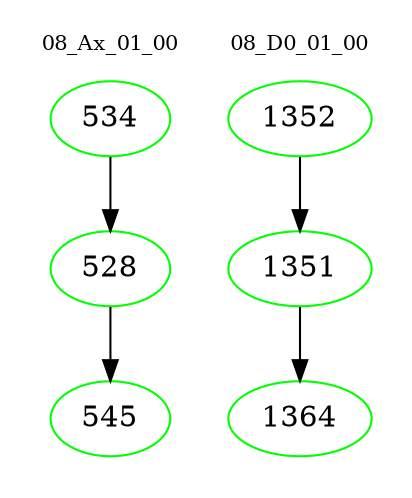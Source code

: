 digraph{
subgraph cluster_0 {
color = white
label = "08_Ax_01_00";
fontsize=10;
T0_534 [label="534", color="green"]
T0_534 -> T0_528 [color="black"]
T0_528 [label="528", color="green"]
T0_528 -> T0_545 [color="black"]
T0_545 [label="545", color="green"]
}
subgraph cluster_1 {
color = white
label = "08_D0_01_00";
fontsize=10;
T1_1352 [label="1352", color="green"]
T1_1352 -> T1_1351 [color="black"]
T1_1351 [label="1351", color="green"]
T1_1351 -> T1_1364 [color="black"]
T1_1364 [label="1364", color="green"]
}
}
